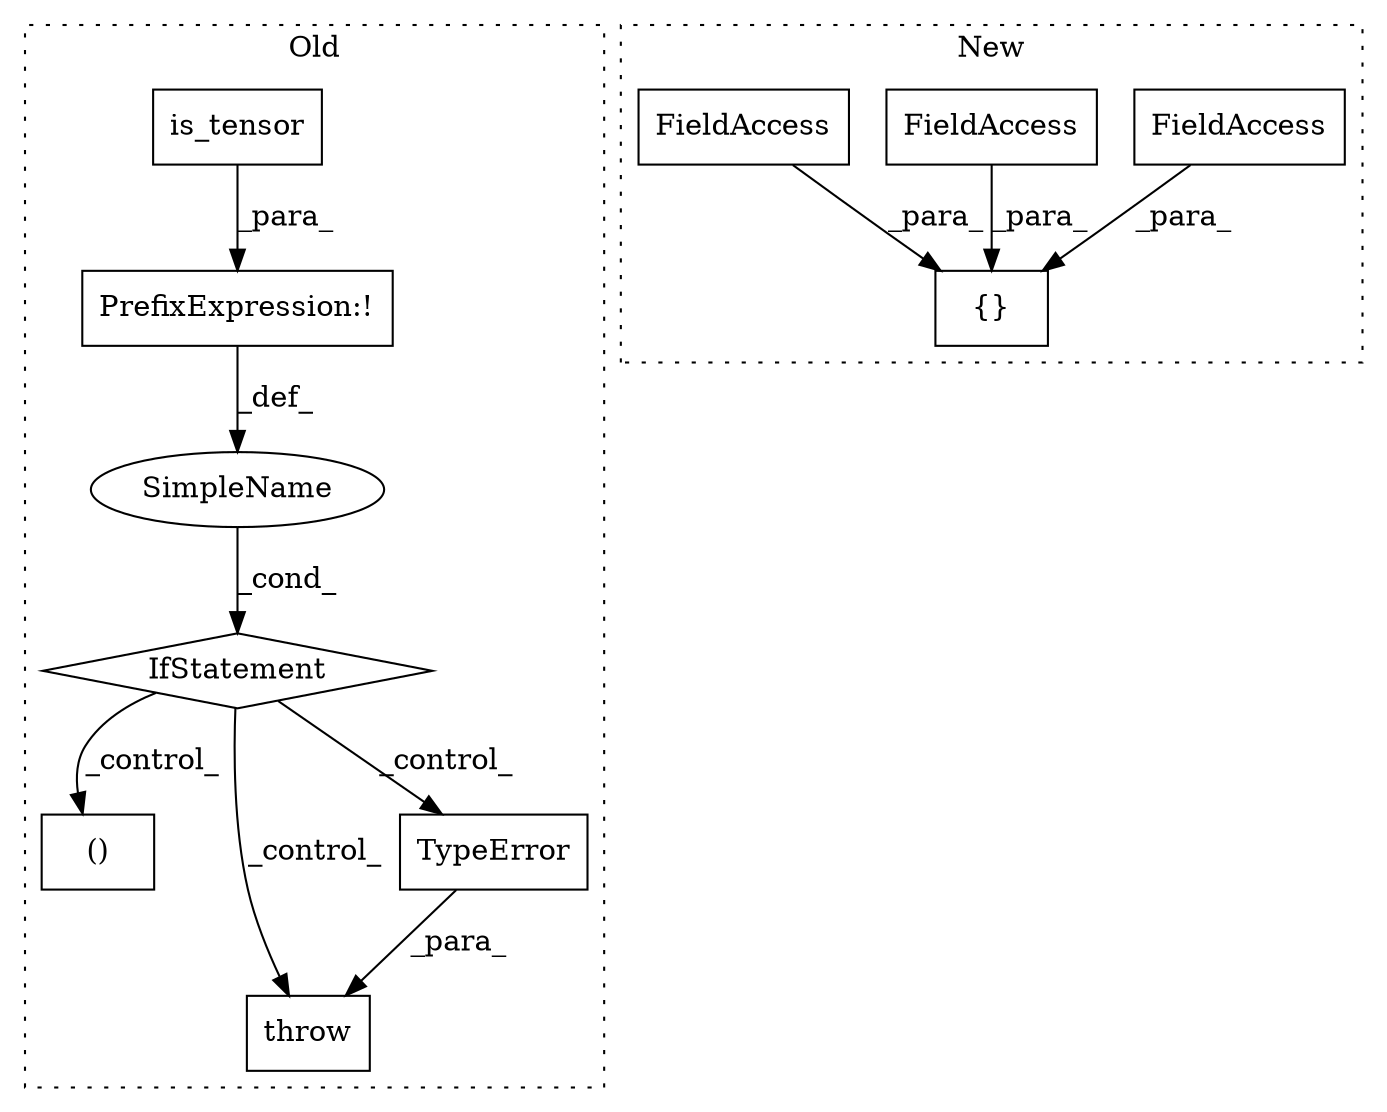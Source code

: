 digraph G {
subgraph cluster0 {
1 [label="is_tensor" a="32" s="452,467" l="10,1" shape="box"];
3 [label="IfStatement" a="25" s="441,468" l="4,2" shape="diamond"];
4 [label="()" a="106" s="999" l="29" shape="box"];
5 [label="SimpleName" a="42" s="" l="" shape="ellipse"];
9 [label="PrefixExpression:!" a="38" s="445" l="1" shape="box"];
10 [label="throw" a="53" s="478" l="6" shape="box"];
11 [label="TypeError" a="32" s="484,547" l="10,1" shape="box"];
label = "Old";
style="dotted";
}
subgraph cluster1 {
2 [label="{}" a="4" s="743,749" l="1,1" shape="box"];
6 [label="FieldAccess" a="22" s="748" l="1" shape="box"];
7 [label="FieldAccess" a="22" s="744" l="1" shape="box"];
8 [label="FieldAccess" a="22" s="746" l="1" shape="box"];
label = "New";
style="dotted";
}
1 -> 9 [label="_para_"];
3 -> 4 [label="_control_"];
3 -> 10 [label="_control_"];
3 -> 11 [label="_control_"];
5 -> 3 [label="_cond_"];
6 -> 2 [label="_para_"];
7 -> 2 [label="_para_"];
8 -> 2 [label="_para_"];
9 -> 5 [label="_def_"];
11 -> 10 [label="_para_"];
}